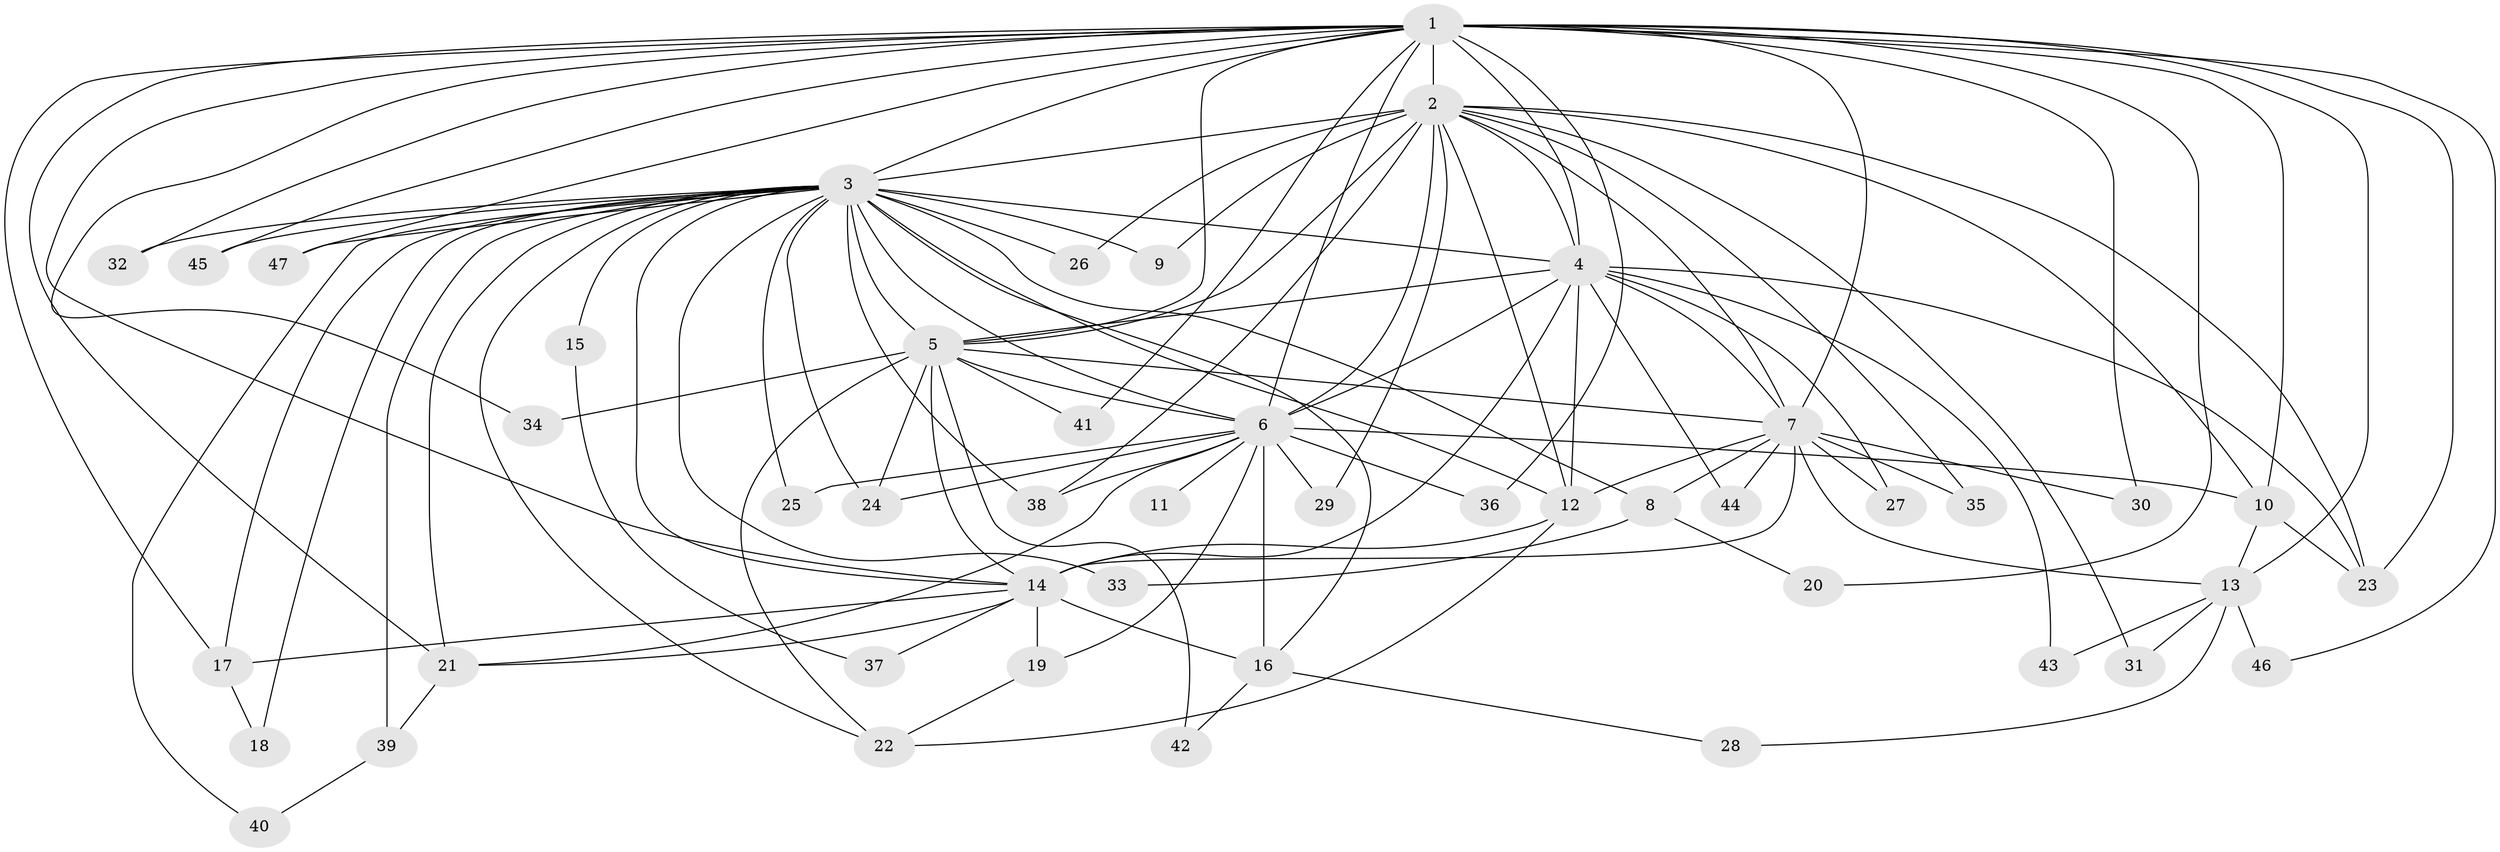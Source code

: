// original degree distribution, {15: 0.02127659574468085, 22: 0.02127659574468085, 13: 0.010638297872340425, 21: 0.010638297872340425, 19: 0.010638297872340425, 25: 0.02127659574468085, 26: 0.010638297872340425, 6: 0.010638297872340425, 5: 0.0425531914893617, 2: 0.574468085106383, 9: 0.010638297872340425, 3: 0.20212765957446807, 7: 0.010638297872340425, 4: 0.0425531914893617}
// Generated by graph-tools (version 1.1) at 2025/34/03/09/25 02:34:57]
// undirected, 47 vertices, 115 edges
graph export_dot {
graph [start="1"]
  node [color=gray90,style=filled];
  1;
  2;
  3;
  4;
  5;
  6;
  7;
  8;
  9;
  10;
  11;
  12;
  13;
  14;
  15;
  16;
  17;
  18;
  19;
  20;
  21;
  22;
  23;
  24;
  25;
  26;
  27;
  28;
  29;
  30;
  31;
  32;
  33;
  34;
  35;
  36;
  37;
  38;
  39;
  40;
  41;
  42;
  43;
  44;
  45;
  46;
  47;
  1 -- 2 [weight=4.0];
  1 -- 3 [weight=4.0];
  1 -- 4 [weight=4.0];
  1 -- 5 [weight=2.0];
  1 -- 6 [weight=2.0];
  1 -- 7 [weight=1.0];
  1 -- 10 [weight=1.0];
  1 -- 13 [weight=2.0];
  1 -- 14 [weight=1.0];
  1 -- 17 [weight=1.0];
  1 -- 20 [weight=1.0];
  1 -- 21 [weight=1.0];
  1 -- 23 [weight=1.0];
  1 -- 30 [weight=1.0];
  1 -- 32 [weight=1.0];
  1 -- 34 [weight=1.0];
  1 -- 36 [weight=1.0];
  1 -- 41 [weight=1.0];
  1 -- 45 [weight=1.0];
  1 -- 46 [weight=1.0];
  1 -- 47 [weight=1.0];
  2 -- 3 [weight=4.0];
  2 -- 4 [weight=4.0];
  2 -- 5 [weight=3.0];
  2 -- 6 [weight=3.0];
  2 -- 7 [weight=1.0];
  2 -- 9 [weight=1.0];
  2 -- 10 [weight=1.0];
  2 -- 12 [weight=1.0];
  2 -- 23 [weight=1.0];
  2 -- 26 [weight=1.0];
  2 -- 29 [weight=1.0];
  2 -- 31 [weight=1.0];
  2 -- 35 [weight=1.0];
  2 -- 38 [weight=1.0];
  3 -- 4 [weight=4.0];
  3 -- 5 [weight=6.0];
  3 -- 6 [weight=2.0];
  3 -- 8 [weight=1.0];
  3 -- 9 [weight=1.0];
  3 -- 12 [weight=1.0];
  3 -- 14 [weight=3.0];
  3 -- 15 [weight=1.0];
  3 -- 16 [weight=1.0];
  3 -- 17 [weight=1.0];
  3 -- 18 [weight=1.0];
  3 -- 21 [weight=1.0];
  3 -- 22 [weight=1.0];
  3 -- 24 [weight=1.0];
  3 -- 25 [weight=1.0];
  3 -- 26 [weight=1.0];
  3 -- 32 [weight=1.0];
  3 -- 33 [weight=1.0];
  3 -- 38 [weight=1.0];
  3 -- 39 [weight=1.0];
  3 -- 40 [weight=1.0];
  3 -- 45 [weight=1.0];
  3 -- 47 [weight=1.0];
  4 -- 5 [weight=4.0];
  4 -- 6 [weight=2.0];
  4 -- 7 [weight=1.0];
  4 -- 12 [weight=1.0];
  4 -- 14 [weight=8.0];
  4 -- 23 [weight=1.0];
  4 -- 27 [weight=1.0];
  4 -- 43 [weight=1.0];
  4 -- 44 [weight=1.0];
  5 -- 6 [weight=4.0];
  5 -- 7 [weight=1.0];
  5 -- 14 [weight=2.0];
  5 -- 22 [weight=1.0];
  5 -- 24 [weight=1.0];
  5 -- 34 [weight=1.0];
  5 -- 41 [weight=1.0];
  5 -- 42 [weight=1.0];
  6 -- 10 [weight=1.0];
  6 -- 11 [weight=1.0];
  6 -- 16 [weight=1.0];
  6 -- 19 [weight=1.0];
  6 -- 21 [weight=1.0];
  6 -- 24 [weight=1.0];
  6 -- 25 [weight=2.0];
  6 -- 29 [weight=1.0];
  6 -- 36 [weight=1.0];
  6 -- 38 [weight=1.0];
  7 -- 8 [weight=1.0];
  7 -- 12 [weight=1.0];
  7 -- 13 [weight=1.0];
  7 -- 14 [weight=2.0];
  7 -- 27 [weight=1.0];
  7 -- 30 [weight=1.0];
  7 -- 35 [weight=1.0];
  7 -- 44 [weight=1.0];
  8 -- 20 [weight=1.0];
  8 -- 33 [weight=1.0];
  10 -- 13 [weight=1.0];
  10 -- 23 [weight=1.0];
  12 -- 14 [weight=1.0];
  12 -- 22 [weight=1.0];
  13 -- 28 [weight=1.0];
  13 -- 31 [weight=1.0];
  13 -- 43 [weight=1.0];
  13 -- 46 [weight=1.0];
  14 -- 16 [weight=1.0];
  14 -- 17 [weight=1.0];
  14 -- 19 [weight=1.0];
  14 -- 21 [weight=1.0];
  14 -- 37 [weight=1.0];
  15 -- 37 [weight=1.0];
  16 -- 28 [weight=1.0];
  16 -- 42 [weight=1.0];
  17 -- 18 [weight=1.0];
  19 -- 22 [weight=1.0];
  21 -- 39 [weight=1.0];
  39 -- 40 [weight=1.0];
}
